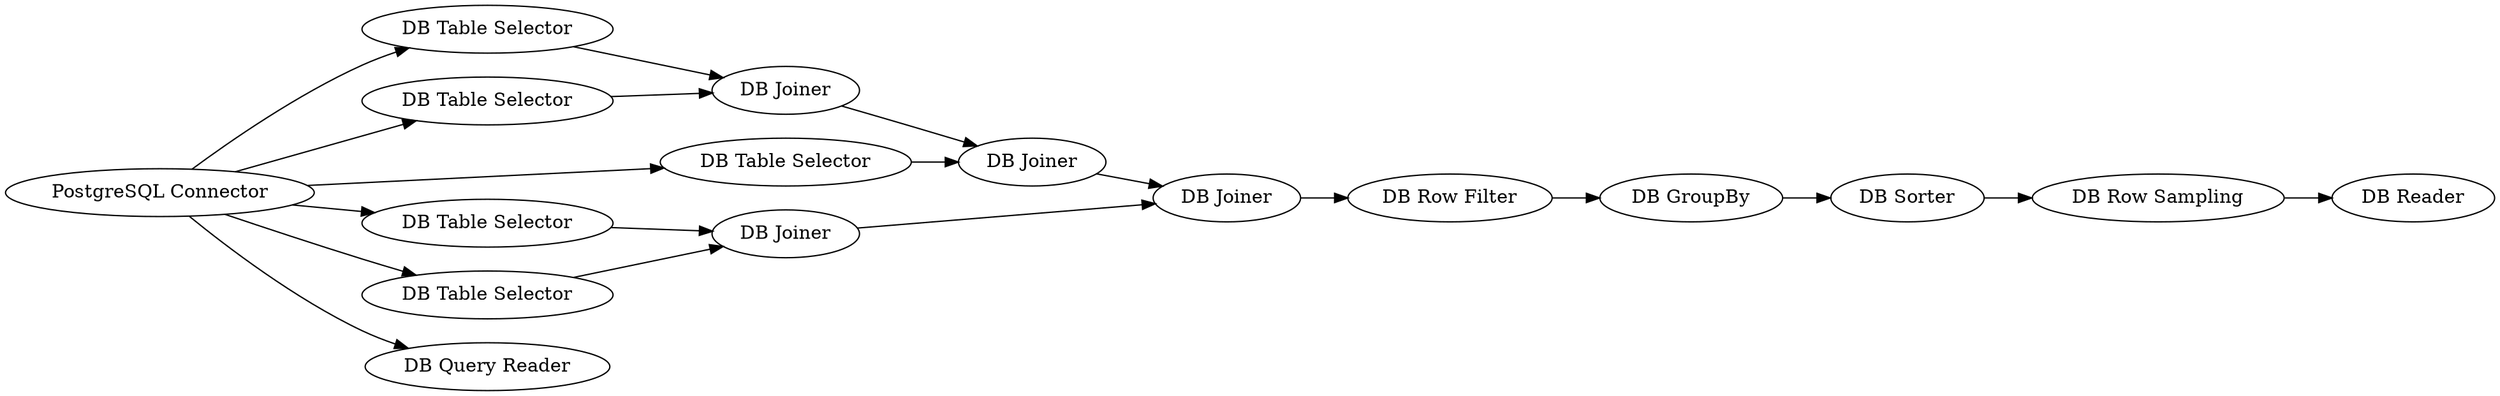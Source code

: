 digraph {
	1 [label="PostgreSQL Connector"]
	18 [label="DB Table Selector"]
	19 [label="DB Table Selector"]
	20 [label="DB Table Selector"]
	21 [label="DB Table Selector"]
	22 [label="DB Table Selector"]
	23 [label="DB Joiner"]
	24 [label="DB Joiner"]
	25 [label="DB Joiner"]
	26 [label="DB Joiner"]
	27 [label="DB Row Filter"]
	28 [label="DB GroupBy"]
	29 [label="DB Sorter"]
	30 [label="DB Row Sampling"]
	31 [label="DB Reader"]
	32 [label="DB Query Reader"]
	1 -> 32
	1 -> 19
	1 -> 18
	1 -> 21
	1 -> 20
	1 -> 22
	18 -> 23
	19 -> 23
	20 -> 24
	21 -> 25
	22 -> 25
	23 -> 24
	24 -> 26
	25 -> 26
	26 -> 27
	27 -> 28
	28 -> 29
	29 -> 30
	30 -> 31
	rankdir=LR
}
